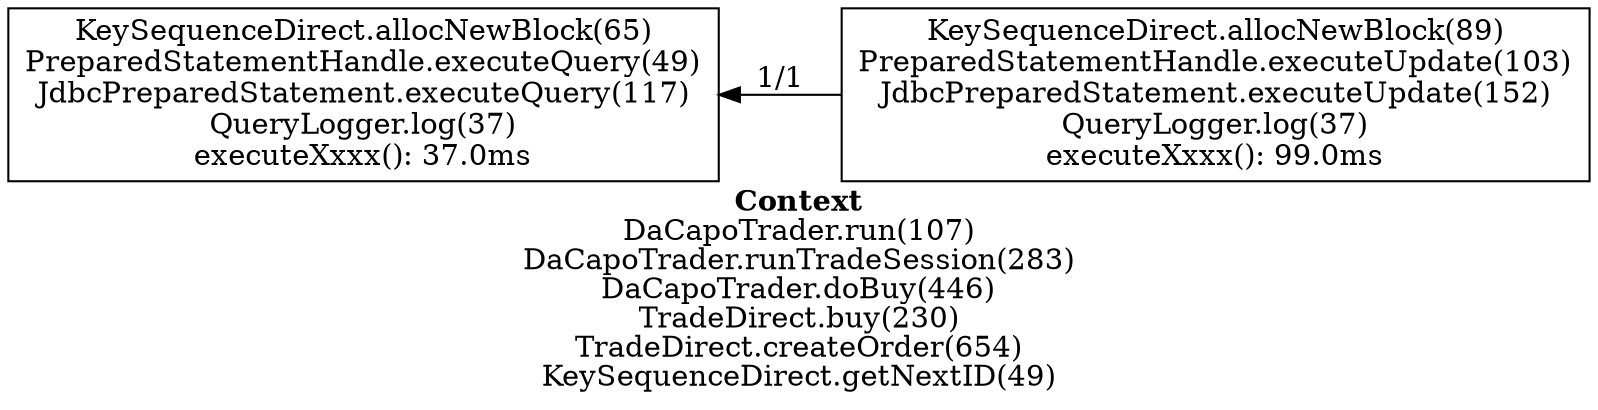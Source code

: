 digraph 1121675292 { 
label=<<font face="Times-Bold">Context</font><br/>DaCapoTrader.run(107)<br/>DaCapoTrader.runTradeSession(283)<br/>DaCapoTrader.doBuy(446)<br/>TradeDirect.buy(230)<br/>TradeDirect.createOrder(654)<br/>KeySequenceDirect.getNextID(49)>;rankdir=RL;
1 [label="KeySequenceDirect.allocNewBlock(65)\nPreparedStatementHandle.executeQuery(49)\nJdbcPreparedStatement.executeQuery(117)\nQueryLogger.log(37)\nexecuteXxxx(): 37.0ms", shape=box];
2 [label="KeySequenceDirect.allocNewBlock(89)\nPreparedStatementHandle.executeUpdate(103)\nJdbcPreparedStatement.executeUpdate(152)\nQueryLogger.log(37)\nexecuteXxxx(): 99.0ms", shape=box];
2 -> 1 [label="1/1"];
}

